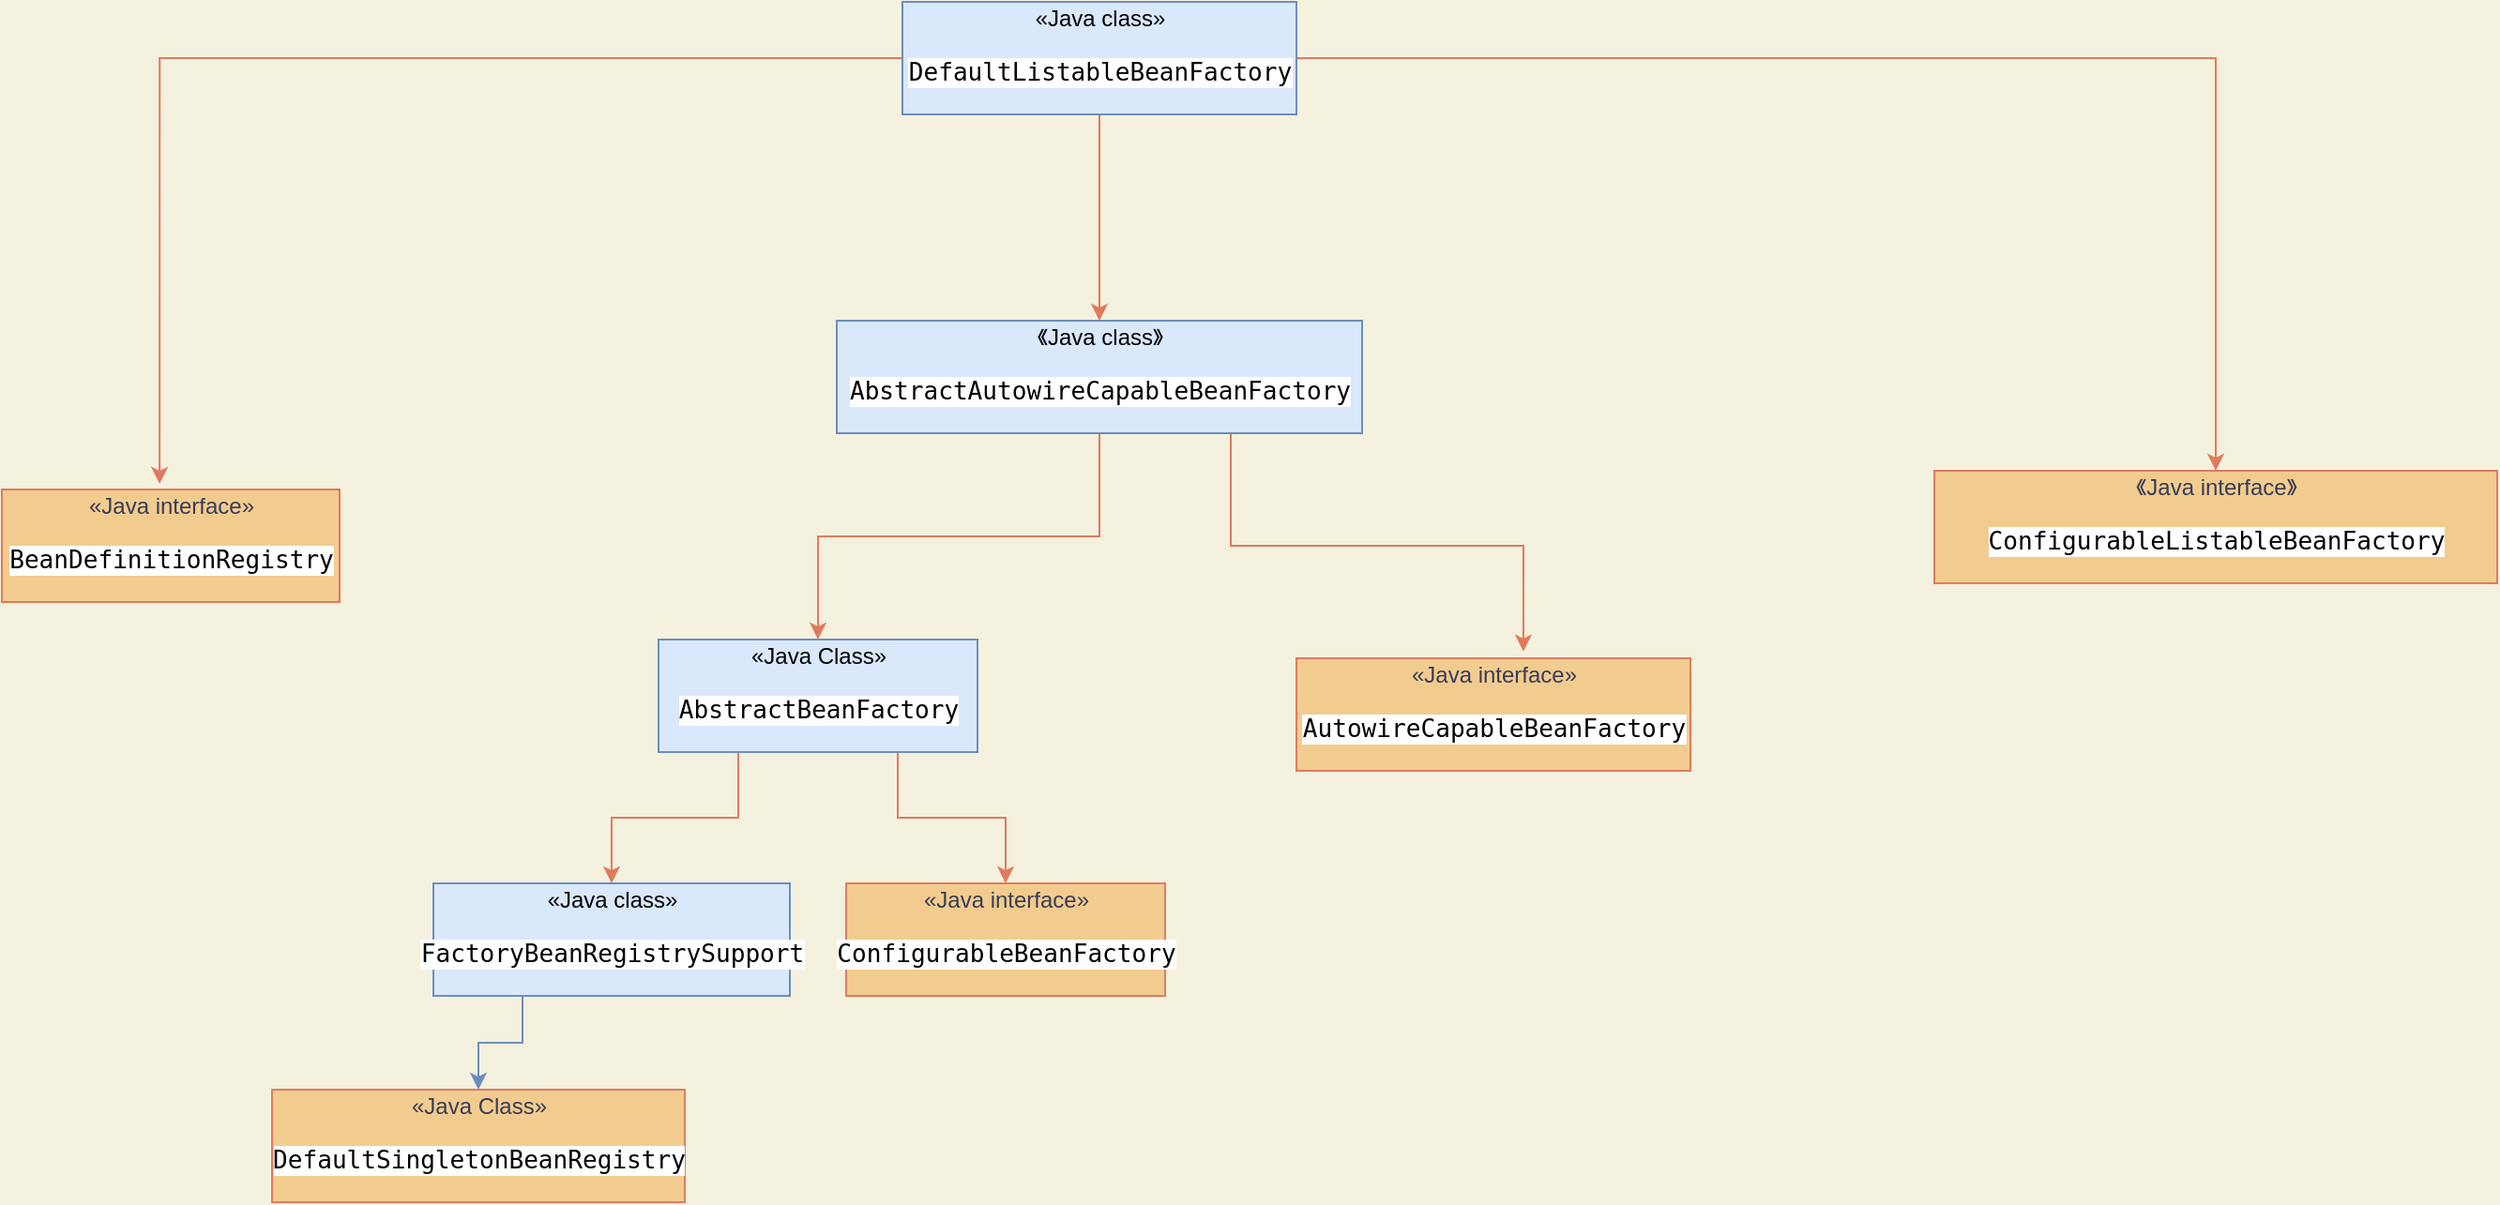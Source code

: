 <mxfile version="20.3.0" type="github">
  <diagram id="b4QS8AzE71y9KJXJqie6" name="第 1 页">
    <mxGraphModel dx="1422" dy="793" grid="1" gridSize="10" guides="1" tooltips="1" connect="1" arrows="1" fold="1" page="1" pageScale="1" pageWidth="827" pageHeight="1169" background="#F4F1DE" math="0" shadow="0">
      <root>
        <mxCell id="0" />
        <mxCell id="1" parent="0" />
        <mxCell id="mhQiujRXApvYBwxwYqwX-31" style="edgeStyle=orthogonalEdgeStyle;rounded=0;orthogonalLoop=1;jettySize=auto;html=1;exitX=0;exitY=0.5;exitDx=0;exitDy=0;strokeColor=#E07A5F;fontColor=#393C56;fillColor=#F2CC8F;entryX=0.467;entryY=-0.05;entryDx=0;entryDy=0;entryPerimeter=0;" edge="1" parent="1" source="mhQiujRXApvYBwxwYqwX-25" target="mhQiujRXApvYBwxwYqwX-28">
          <mxGeometry relative="1" as="geometry">
            <mxPoint x="380" y="240" as="targetPoint" />
          </mxGeometry>
        </mxCell>
        <mxCell id="mhQiujRXApvYBwxwYqwX-33" value="" style="edgeStyle=orthogonalEdgeStyle;rounded=0;orthogonalLoop=1;jettySize=auto;html=1;strokeColor=#E07A5F;fontColor=#393C56;fillColor=#F2CC8F;" edge="1" parent="1" source="mhQiujRXApvYBwxwYqwX-25" target="mhQiujRXApvYBwxwYqwX-32">
          <mxGeometry relative="1" as="geometry" />
        </mxCell>
        <mxCell id="mhQiujRXApvYBwxwYqwX-36" style="edgeStyle=orthogonalEdgeStyle;rounded=0;orthogonalLoop=1;jettySize=auto;html=1;exitX=1;exitY=0.5;exitDx=0;exitDy=0;entryX=0.5;entryY=0;entryDx=0;entryDy=0;strokeColor=#E07A5F;fontColor=#393C56;fillColor=#F2CC8F;" edge="1" parent="1" source="mhQiujRXApvYBwxwYqwX-25" target="mhQiujRXApvYBwxwYqwX-35">
          <mxGeometry relative="1" as="geometry" />
        </mxCell>
        <mxCell id="mhQiujRXApvYBwxwYqwX-25" value="«Java class»&lt;br&gt;&lt;pre style=&quot;background-color:#ffffff;color:#000000;font-family:&#39;JetBrains Mono&#39;,monospace;font-size:9.8pt;&quot;&gt;DefaultListableBeanFactory&lt;/pre&gt;" style="html=1;strokeColor=#6c8ebf;fillColor=#dae8fc;" vertex="1" parent="1">
          <mxGeometry x="530" y="80" width="210" height="60" as="geometry" />
        </mxCell>
        <mxCell id="mhQiujRXApvYBwxwYqwX-28" value="«Java interface»&lt;br&gt;&lt;pre style=&quot;background-color:#ffffff;color:#000000;font-family:&#39;JetBrains Mono&#39;,monospace;font-size:9.8pt;&quot;&gt;BeanDefinitionRegistry&lt;/pre&gt;" style="html=1;strokeColor=#E07A5F;fontColor=#393C56;fillColor=#F2CC8F;" vertex="1" parent="1">
          <mxGeometry x="50" y="340" width="180" height="60" as="geometry" />
        </mxCell>
        <mxCell id="mhQiujRXApvYBwxwYqwX-37" style="edgeStyle=orthogonalEdgeStyle;rounded=0;orthogonalLoop=1;jettySize=auto;html=1;exitX=0.5;exitY=1;exitDx=0;exitDy=0;strokeColor=#E07A5F;fontColor=#393C56;fillColor=#F2CC8F;entryX=0.5;entryY=0;entryDx=0;entryDy=0;" edge="1" parent="1" source="mhQiujRXApvYBwxwYqwX-32" target="mhQiujRXApvYBwxwYqwX-38">
          <mxGeometry relative="1" as="geometry">
            <mxPoint x="540" y="400" as="targetPoint" />
          </mxGeometry>
        </mxCell>
        <mxCell id="mhQiujRXApvYBwxwYqwX-39" style="edgeStyle=orthogonalEdgeStyle;rounded=0;orthogonalLoop=1;jettySize=auto;html=1;exitX=0.75;exitY=1;exitDx=0;exitDy=0;strokeColor=#E07A5F;fontColor=#393C56;fillColor=#F2CC8F;entryX=0.576;entryY=-0.06;entryDx=0;entryDy=0;entryPerimeter=0;" edge="1" parent="1" source="mhQiujRXApvYBwxwYqwX-32" target="mhQiujRXApvYBwxwYqwX-40">
          <mxGeometry relative="1" as="geometry">
            <mxPoint x="780" y="410" as="targetPoint" />
          </mxGeometry>
        </mxCell>
        <mxCell id="mhQiujRXApvYBwxwYqwX-32" value="《Java class》&lt;br&gt;&lt;pre style=&quot;background-color:#ffffff;color:#000000;font-family:&#39;JetBrains Mono&#39;,monospace;font-size:9.8pt;&quot;&gt;AbstractAutowireCapableBeanFactory&lt;/pre&gt;" style="html=1;strokeColor=#6c8ebf;fillColor=#dae8fc;" vertex="1" parent="1">
          <mxGeometry x="495" y="250" width="280" height="60" as="geometry" />
        </mxCell>
        <mxCell id="mhQiujRXApvYBwxwYqwX-35" value="《Java interface》&lt;br&gt;&lt;pre style=&quot;background-color:#ffffff;color:#000000;font-family:&#39;JetBrains Mono&#39;,monospace;font-size:9.8pt;&quot;&gt;ConfigurableListableBeanFactory&lt;/pre&gt;" style="html=1;strokeColor=#E07A5F;fontColor=#393C56;fillColor=#F2CC8F;" vertex="1" parent="1">
          <mxGeometry x="1080" y="330" width="300" height="60" as="geometry" />
        </mxCell>
        <mxCell id="mhQiujRXApvYBwxwYqwX-41" style="edgeStyle=orthogonalEdgeStyle;rounded=0;orthogonalLoop=1;jettySize=auto;html=1;exitX=0.25;exitY=1;exitDx=0;exitDy=0;strokeColor=#E07A5F;fontColor=#393C56;fillColor=#F2CC8F;" edge="1" parent="1" source="mhQiujRXApvYBwxwYqwX-38" target="mhQiujRXApvYBwxwYqwX-42">
          <mxGeometry relative="1" as="geometry">
            <mxPoint x="300" y="560" as="targetPoint" />
          </mxGeometry>
        </mxCell>
        <mxCell id="mhQiujRXApvYBwxwYqwX-43" style="edgeStyle=orthogonalEdgeStyle;rounded=0;orthogonalLoop=1;jettySize=auto;html=1;exitX=0.75;exitY=1;exitDx=0;exitDy=0;strokeColor=#E07A5F;fontColor=#393C56;fillColor=#F2CC8F;entryX=0.5;entryY=0;entryDx=0;entryDy=0;" edge="1" parent="1" source="mhQiujRXApvYBwxwYqwX-38" target="mhQiujRXApvYBwxwYqwX-44">
          <mxGeometry relative="1" as="geometry">
            <mxPoint x="480" y="550" as="targetPoint" />
          </mxGeometry>
        </mxCell>
        <mxCell id="mhQiujRXApvYBwxwYqwX-38" value="«Java Class»&lt;br&gt;&lt;pre style=&quot;background-color:#ffffff;color:#000000;font-family:&#39;JetBrains Mono&#39;,monospace;font-size:9.8pt;&quot;&gt;AbstractBeanFactory&lt;/pre&gt;" style="html=1;strokeColor=#6c8ebf;fillColor=#dae8fc;" vertex="1" parent="1">
          <mxGeometry x="400" y="420" width="170" height="60" as="geometry" />
        </mxCell>
        <mxCell id="mhQiujRXApvYBwxwYqwX-40" value="«Java interface»&lt;br&gt;&lt;pre style=&quot;background-color:#ffffff;color:#000000;font-family:&#39;JetBrains Mono&#39;,monospace;font-size:9.8pt;&quot;&gt;AutowireCapableBeanFactory&lt;/pre&gt;" style="html=1;strokeColor=#E07A5F;fontColor=#393C56;fillColor=#F2CC8F;" vertex="1" parent="1">
          <mxGeometry x="740" y="430" width="210" height="60" as="geometry" />
        </mxCell>
        <mxCell id="mhQiujRXApvYBwxwYqwX-45" style="edgeStyle=orthogonalEdgeStyle;rounded=0;orthogonalLoop=1;jettySize=auto;html=1;exitX=0.25;exitY=1;exitDx=0;exitDy=0;strokeColor=#6c8ebf;fontColor=#393C56;fillColor=#dae8fc;entryX=0.5;entryY=0;entryDx=0;entryDy=0;" edge="1" parent="1" source="mhQiujRXApvYBwxwYqwX-42" target="mhQiujRXApvYBwxwYqwX-46">
          <mxGeometry relative="1" as="geometry">
            <mxPoint x="150" y="700" as="targetPoint" />
          </mxGeometry>
        </mxCell>
        <mxCell id="mhQiujRXApvYBwxwYqwX-42" value="«Java class»&lt;br&gt;&lt;pre style=&quot;background-color:#ffffff;color:#000000;font-family:&#39;JetBrains Mono&#39;,monospace;font-size:9.8pt;&quot;&gt;FactoryBeanRegistrySupport&lt;/pre&gt;" style="html=1;strokeColor=#6c8ebf;fillColor=#dae8fc;" vertex="1" parent="1">
          <mxGeometry x="280" y="550" width="190" height="60" as="geometry" />
        </mxCell>
        <mxCell id="mhQiujRXApvYBwxwYqwX-44" value="«Java interface»&lt;br&gt;&lt;pre style=&quot;background-color:#ffffff;color:#000000;font-family:&#39;JetBrains Mono&#39;,monospace;font-size:9.8pt;&quot;&gt;ConfigurableBeanFactory&lt;/pre&gt;" style="html=1;strokeColor=#E07A5F;fontColor=#393C56;fillColor=#F2CC8F;" vertex="1" parent="1">
          <mxGeometry x="500" y="550" width="170" height="60" as="geometry" />
        </mxCell>
        <mxCell id="mhQiujRXApvYBwxwYqwX-46" value="«Java Class»&lt;br&gt;&lt;pre style=&quot;background-color:#ffffff;color:#000000;font-family:&#39;JetBrains Mono&#39;,monospace;font-size:9.8pt;&quot;&gt;DefaultSingletonBeanRegistry&lt;/pre&gt;" style="html=1;strokeColor=#E07A5F;fontColor=#393C56;fillColor=#F2CC8F;" vertex="1" parent="1">
          <mxGeometry x="194" y="660" width="220" height="60" as="geometry" />
        </mxCell>
      </root>
    </mxGraphModel>
  </diagram>
</mxfile>
